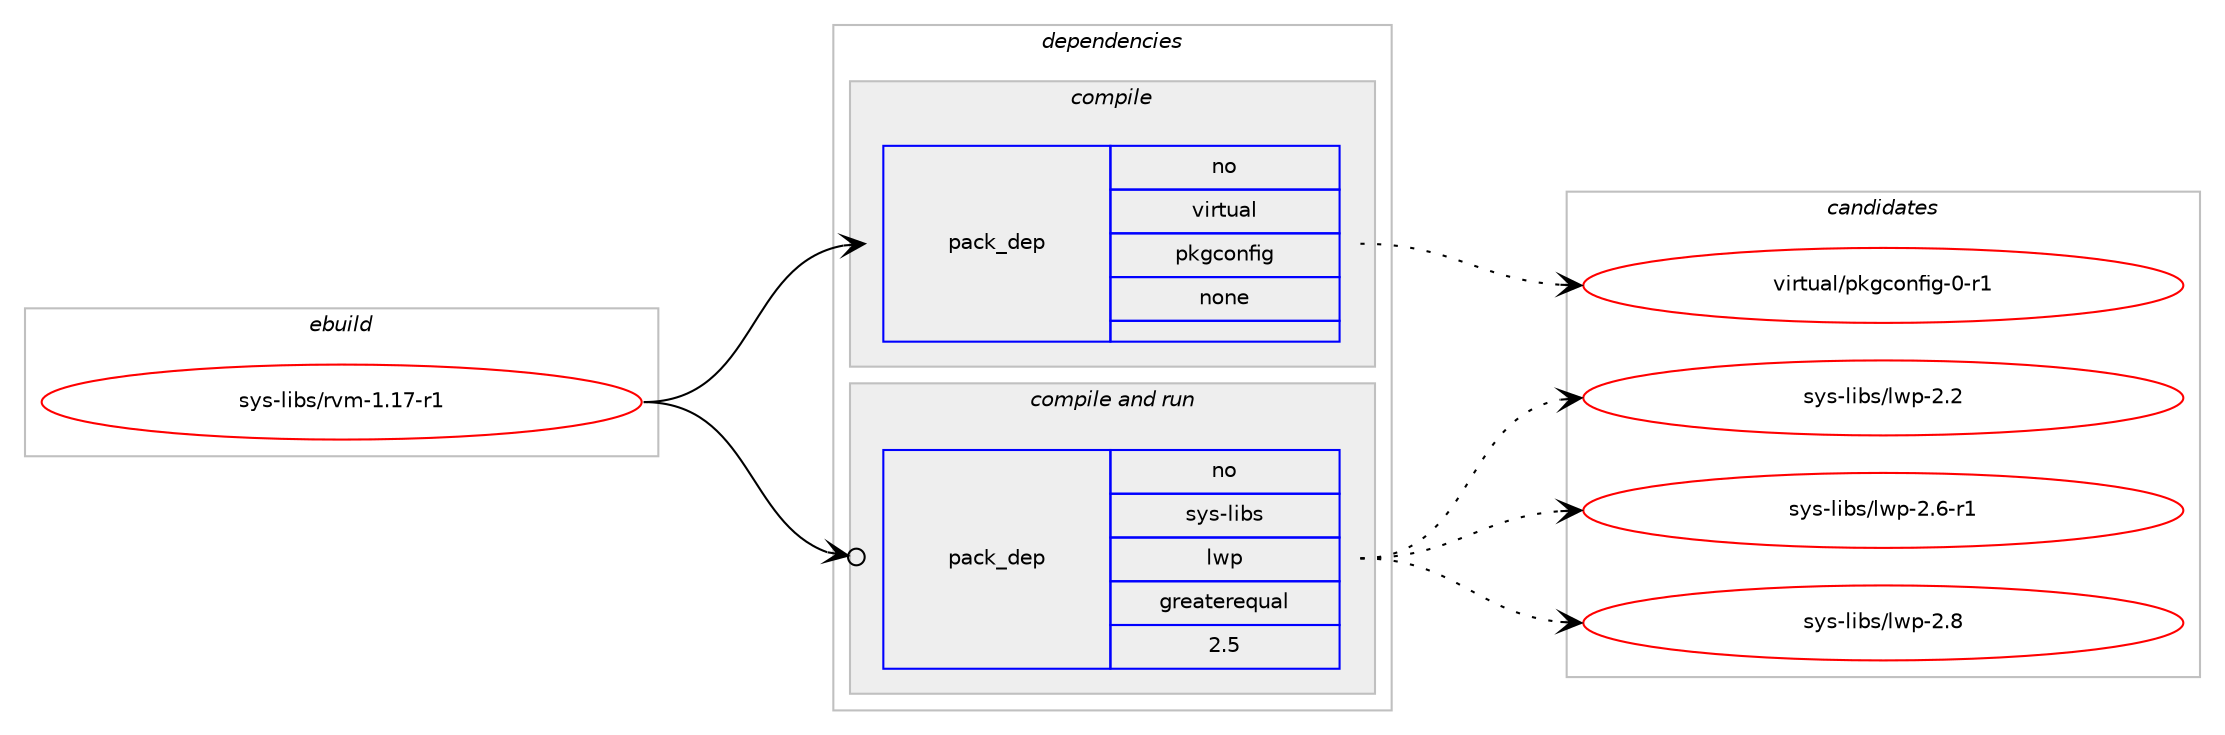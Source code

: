 digraph prolog {

# *************
# Graph options
# *************

newrank=true;
concentrate=true;
compound=true;
graph [rankdir=LR,fontname=Helvetica,fontsize=10,ranksep=1.5];#, ranksep=2.5, nodesep=0.2];
edge  [arrowhead=vee];
node  [fontname=Helvetica,fontsize=10];

# **********
# The ebuild
# **********

subgraph cluster_leftcol {
color=gray;
rank=same;
label=<<i>ebuild</i>>;
id [label="sys-libs/rvm-1.17-r1", color=red, width=4, href="../sys-libs/rvm-1.17-r1.svg"];
}

# ****************
# The dependencies
# ****************

subgraph cluster_midcol {
color=gray;
label=<<i>dependencies</i>>;
subgraph cluster_compile {
fillcolor="#eeeeee";
style=filled;
label=<<i>compile</i>>;
subgraph pack1130 {
dependency1271 [label=<<TABLE BORDER="0" CELLBORDER="1" CELLSPACING="0" CELLPADDING="4" WIDTH="220"><TR><TD ROWSPAN="6" CELLPADDING="30">pack_dep</TD></TR><TR><TD WIDTH="110">no</TD></TR><TR><TD>virtual</TD></TR><TR><TD>pkgconfig</TD></TR><TR><TD>none</TD></TR><TR><TD></TD></TR></TABLE>>, shape=none, color=blue];
}
id:e -> dependency1271:w [weight=20,style="solid",arrowhead="vee"];
}
subgraph cluster_compileandrun {
fillcolor="#eeeeee";
style=filled;
label=<<i>compile and run</i>>;
subgraph pack1131 {
dependency1272 [label=<<TABLE BORDER="0" CELLBORDER="1" CELLSPACING="0" CELLPADDING="4" WIDTH="220"><TR><TD ROWSPAN="6" CELLPADDING="30">pack_dep</TD></TR><TR><TD WIDTH="110">no</TD></TR><TR><TD>sys-libs</TD></TR><TR><TD>lwp</TD></TR><TR><TD>greaterequal</TD></TR><TR><TD>2.5</TD></TR></TABLE>>, shape=none, color=blue];
}
id:e -> dependency1272:w [weight=20,style="solid",arrowhead="odotvee"];
}
subgraph cluster_run {
fillcolor="#eeeeee";
style=filled;
label=<<i>run</i>>;
}
}

# **************
# The candidates
# **************

subgraph cluster_choices {
rank=same;
color=gray;
label=<<i>candidates</i>>;

subgraph choice1130 {
color=black;
nodesep=1;
choice11810511411611797108471121071039911111010210510345484511449 [label="virtual/pkgconfig-0-r1", color=red, width=4,href="../virtual/pkgconfig-0-r1.svg"];
dependency1271:e -> choice11810511411611797108471121071039911111010210510345484511449:w [style=dotted,weight="100"];
}
subgraph choice1131 {
color=black;
nodesep=1;
choice11512111545108105981154710811911245504650 [label="sys-libs/lwp-2.2", color=red, width=4,href="../sys-libs/lwp-2.2.svg"];
choice115121115451081059811547108119112455046544511449 [label="sys-libs/lwp-2.6-r1", color=red, width=4,href="../sys-libs/lwp-2.6-r1.svg"];
choice11512111545108105981154710811911245504656 [label="sys-libs/lwp-2.8", color=red, width=4,href="../sys-libs/lwp-2.8.svg"];
dependency1272:e -> choice11512111545108105981154710811911245504650:w [style=dotted,weight="100"];
dependency1272:e -> choice115121115451081059811547108119112455046544511449:w [style=dotted,weight="100"];
dependency1272:e -> choice11512111545108105981154710811911245504656:w [style=dotted,weight="100"];
}
}

}
